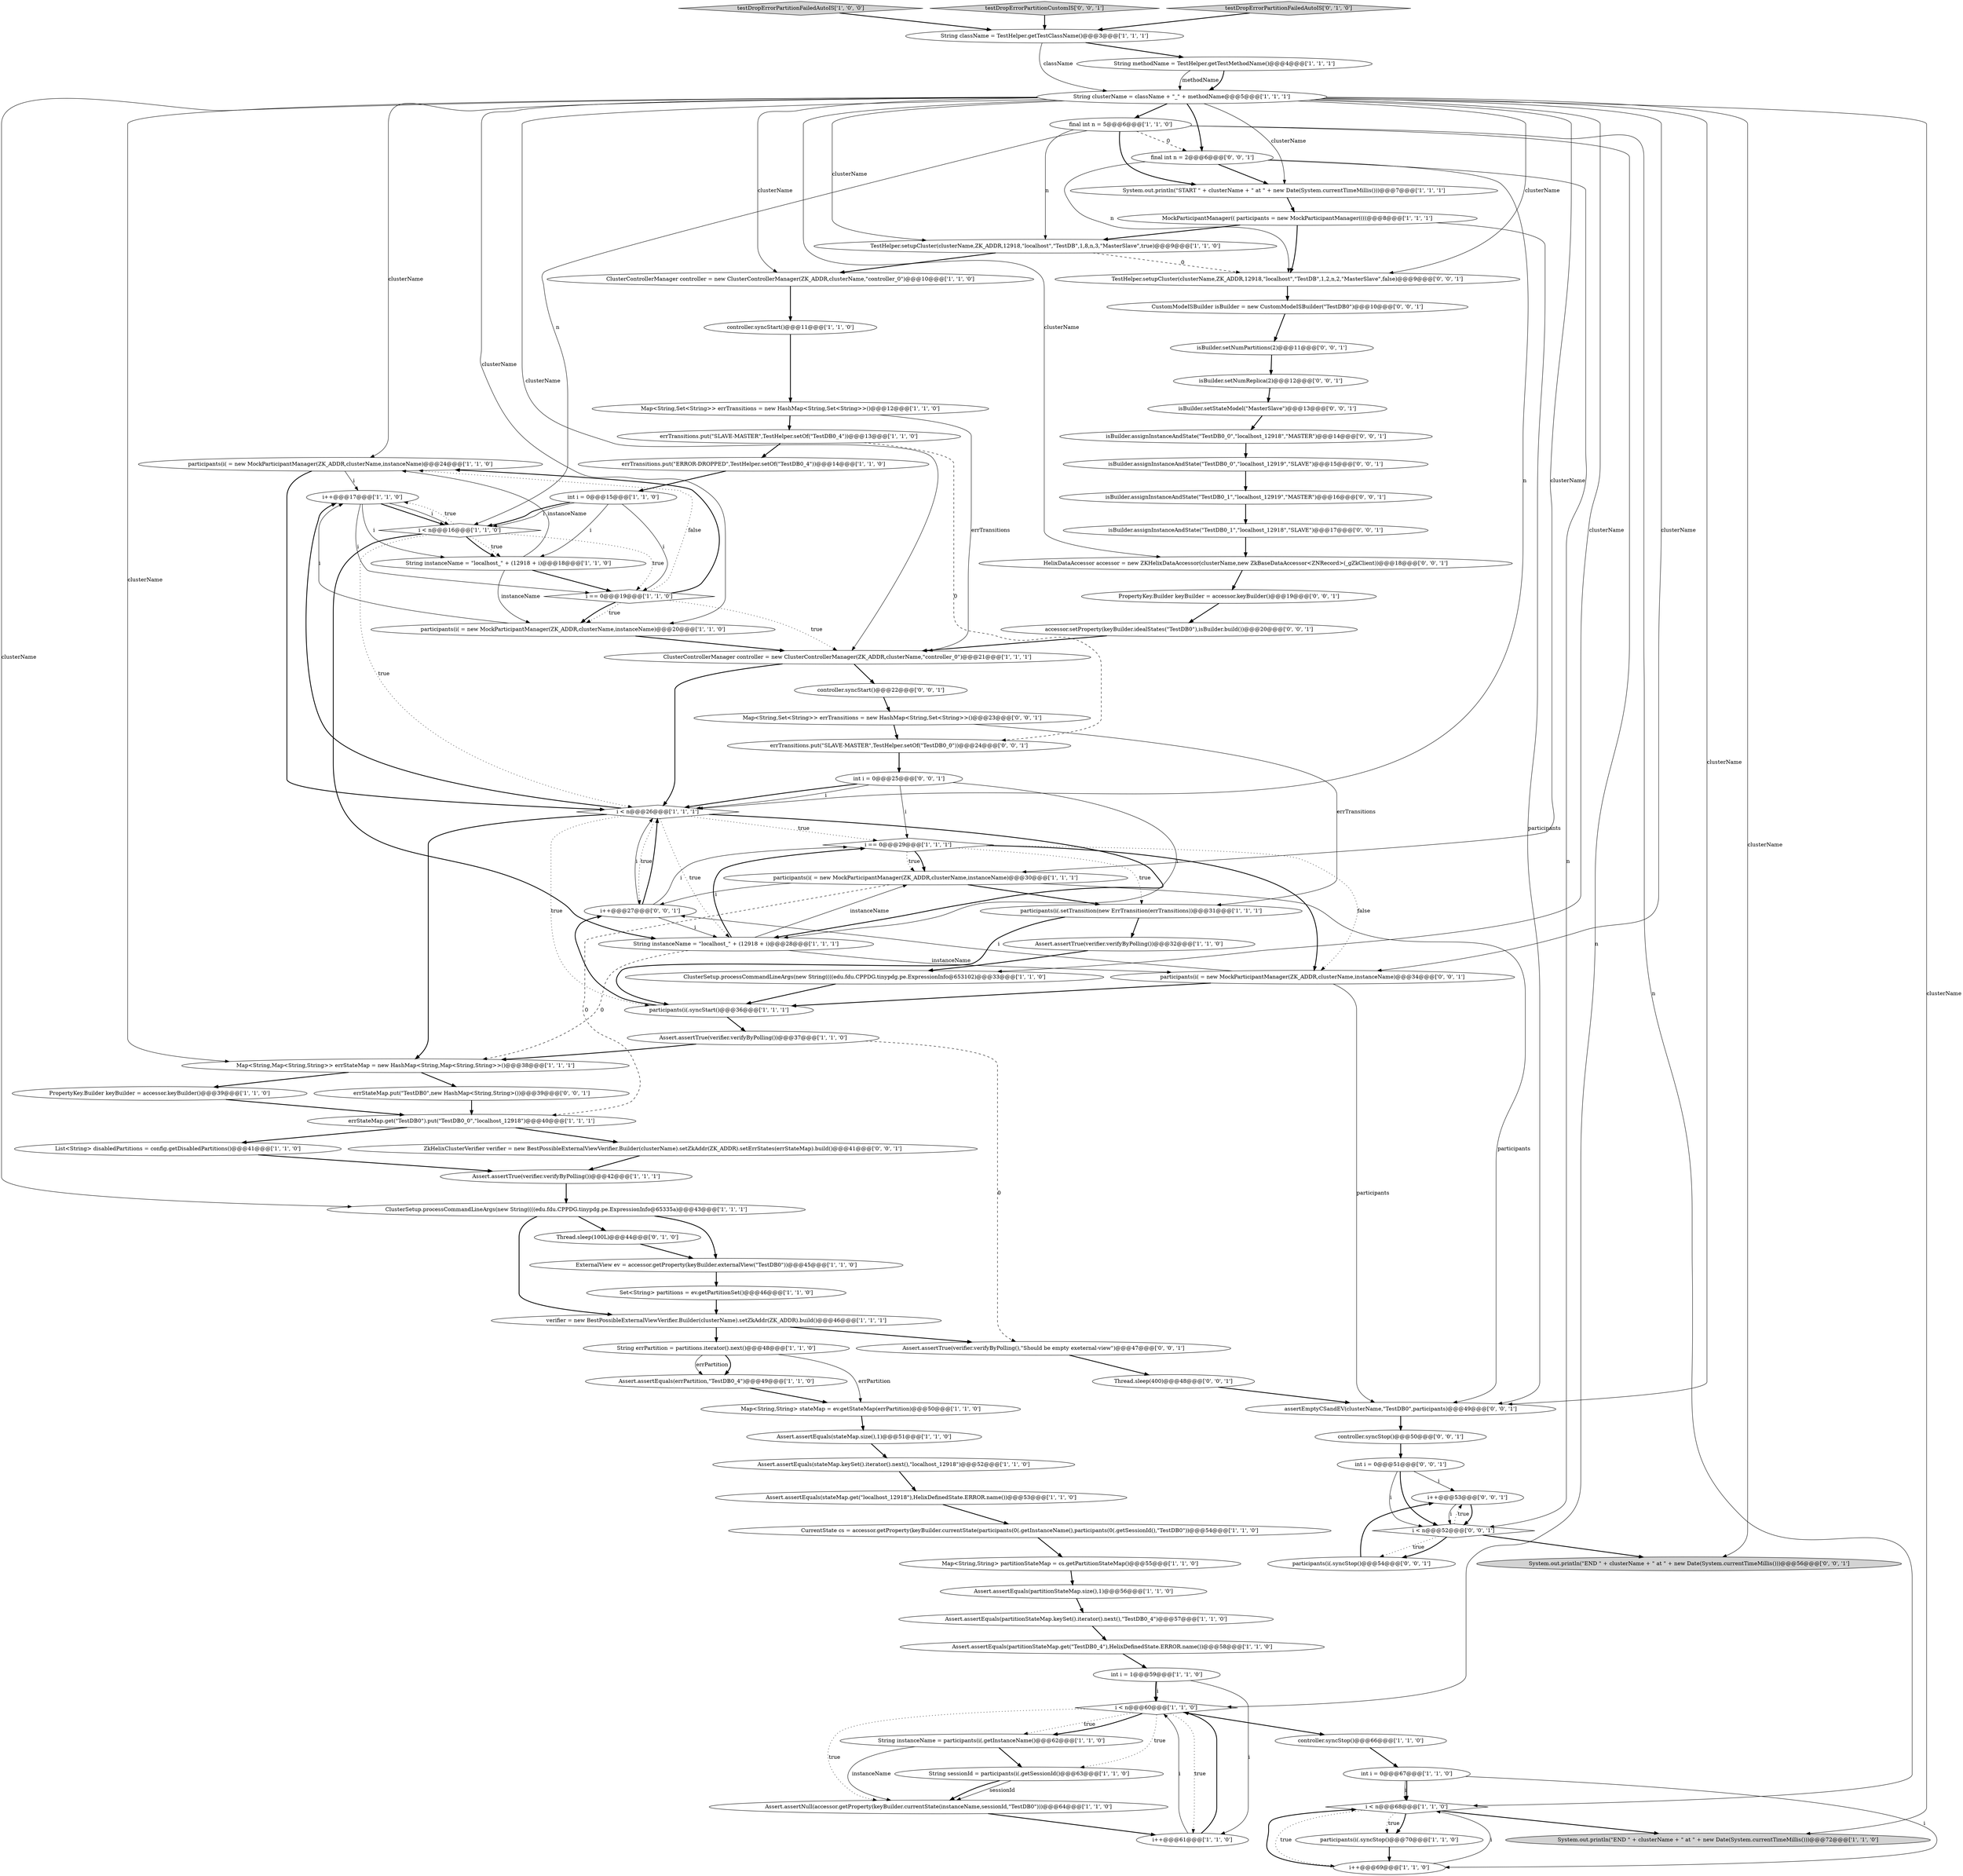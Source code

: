 digraph {
29 [style = filled, label = "Map<String,String> partitionStateMap = cs.getPartitionStateMap()@@@55@@@['1', '1', '0']", fillcolor = white, shape = ellipse image = "AAA0AAABBB1BBB"];
60 [style = filled, label = "testDropErrorPartitionFailedAutoIS['1', '0', '0']", fillcolor = lightgray, shape = diamond image = "AAA0AAABBB1BBB"];
31 [style = filled, label = "participants(i( = new MockParticipantManager(ZK_ADDR,clusterName,instanceName)@@@24@@@['1', '1', '0']", fillcolor = white, shape = ellipse image = "AAA0AAABBB1BBB"];
55 [style = filled, label = "participants(i( = new MockParticipantManager(ZK_ADDR,clusterName,instanceName)@@@30@@@['1', '1', '1']", fillcolor = white, shape = ellipse image = "AAA0AAABBB1BBB"];
78 [style = filled, label = "ZkHelixClusterVerifier verifier = new BestPossibleExternalViewVerifier.Builder(clusterName).setZkAddr(ZK_ADDR).setErrStates(errStateMap).build()@@@41@@@['0', '0', '1']", fillcolor = white, shape = ellipse image = "AAA0AAABBB3BBB"];
20 [style = filled, label = "String instanceName = participants(i(.getInstanceName()@@@62@@@['1', '1', '0']", fillcolor = white, shape = ellipse image = "AAA0AAABBB1BBB"];
37 [style = filled, label = "Map<String,Map<String,String>> errStateMap = new HashMap<String,Map<String,String>>()@@@38@@@['1', '1', '1']", fillcolor = white, shape = ellipse image = "AAA0AAABBB1BBB"];
0 [style = filled, label = "i++@@@17@@@['1', '1', '0']", fillcolor = white, shape = ellipse image = "AAA0AAABBB1BBB"];
15 [style = filled, label = "List<String> disabledPartitions = config.getDisabledPartitions()@@@41@@@['1', '1', '0']", fillcolor = white, shape = ellipse image = "AAA0AAABBB1BBB"];
27 [style = filled, label = "participants(i(.syncStop()@@@70@@@['1', '1', '0']", fillcolor = white, shape = ellipse image = "AAA0AAABBB1BBB"];
24 [style = filled, label = "Map<String,String> stateMap = ev.getStateMap(errPartition)@@@50@@@['1', '1', '0']", fillcolor = white, shape = ellipse image = "AAA0AAABBB1BBB"];
46 [style = filled, label = "errStateMap.get(\"TestDB0\").put(\"TestDB0_0\",\"localhost_12918\")@@@40@@@['1', '1', '1']", fillcolor = white, shape = ellipse image = "AAA0AAABBB1BBB"];
42 [style = filled, label = "participants(i(.syncStart()@@@36@@@['1', '1', '1']", fillcolor = white, shape = ellipse image = "AAA0AAABBB1BBB"];
86 [style = filled, label = "errStateMap.put(\"TestDB0\",new HashMap<String,String>())@@@39@@@['0', '0', '1']", fillcolor = white, shape = ellipse image = "AAA0AAABBB3BBB"];
81 [style = filled, label = "int i = 0@@@25@@@['0', '0', '1']", fillcolor = white, shape = ellipse image = "AAA0AAABBB3BBB"];
25 [style = filled, label = "errTransitions.put(\"SLAVE-MASTER\",TestHelper.setOf(\"TestDB0_4\"))@@@13@@@['1', '1', '0']", fillcolor = white, shape = ellipse image = "AAA0AAABBB1BBB"];
48 [style = filled, label = "ClusterControllerManager controller = new ClusterControllerManager(ZK_ADDR,clusterName,\"controller_0\")@@@10@@@['1', '1', '0']", fillcolor = white, shape = ellipse image = "AAA0AAABBB1BBB"];
73 [style = filled, label = "i++@@@53@@@['0', '0', '1']", fillcolor = white, shape = ellipse image = "AAA0AAABBB3BBB"];
90 [style = filled, label = "participants(i( = new MockParticipantManager(ZK_ADDR,clusterName,instanceName)@@@34@@@['0', '0', '1']", fillcolor = white, shape = ellipse image = "AAA0AAABBB3BBB"];
5 [style = filled, label = "i < n@@@26@@@['1', '1', '1']", fillcolor = white, shape = diamond image = "AAA0AAABBB1BBB"];
67 [style = filled, label = "isBuilder.assignInstanceAndState(\"TestDB0_0\",\"localhost_12918\",\"MASTER\")@@@14@@@['0', '0', '1']", fillcolor = white, shape = ellipse image = "AAA0AAABBB3BBB"];
93 [style = filled, label = "controller.syncStart()@@@22@@@['0', '0', '1']", fillcolor = white, shape = ellipse image = "AAA0AAABBB3BBB"];
70 [style = filled, label = "Assert.assertTrue(verifier.verifyByPolling(),\"Should be empty exeternal-view\")@@@47@@@['0', '0', '1']", fillcolor = white, shape = ellipse image = "AAA0AAABBB3BBB"];
1 [style = filled, label = "int i = 0@@@67@@@['1', '1', '0']", fillcolor = white, shape = ellipse image = "AAA0AAABBB1BBB"];
6 [style = filled, label = "ClusterSetup.processCommandLineArgs(new String((((edu.fdu.CPPDG.tinypdg.pe.ExpressionInfo@65335a)@@@43@@@['1', '1', '1']", fillcolor = white, shape = ellipse image = "AAA0AAABBB1BBB"];
77 [style = filled, label = "final int n = 2@@@6@@@['0', '0', '1']", fillcolor = white, shape = ellipse image = "AAA0AAABBB3BBB"];
64 [style = filled, label = "isBuilder.assignInstanceAndState(\"TestDB0_1\",\"localhost_12918\",\"SLAVE\")@@@17@@@['0', '0', '1']", fillcolor = white, shape = ellipse image = "AAA0AAABBB3BBB"];
43 [style = filled, label = "Assert.assertTrue(verifier.verifyByPolling())@@@42@@@['1', '1', '1']", fillcolor = white, shape = ellipse image = "AAA0AAABBB1BBB"];
66 [style = filled, label = "assertEmptyCSandEV(clusterName,\"TestDB0\",participants)@@@49@@@['0', '0', '1']", fillcolor = white, shape = ellipse image = "AAA0AAABBB3BBB"];
13 [style = filled, label = "String instanceName = \"localhost_\" + (12918 + i)@@@18@@@['1', '1', '0']", fillcolor = white, shape = ellipse image = "AAA0AAABBB1BBB"];
94 [style = filled, label = "i++@@@27@@@['0', '0', '1']", fillcolor = white, shape = ellipse image = "AAA0AAABBB3BBB"];
18 [style = filled, label = "participants(i(.setTransition(new ErrTransition(errTransitions))@@@31@@@['1', '1', '1']", fillcolor = white, shape = ellipse image = "AAA0AAABBB1BBB"];
83 [style = filled, label = "int i = 0@@@51@@@['0', '0', '1']", fillcolor = white, shape = ellipse image = "AAA0AAABBB3BBB"];
87 [style = filled, label = "testDropErrorPartitionCustomIS['0', '0', '1']", fillcolor = lightgray, shape = diamond image = "AAA0AAABBB3BBB"];
80 [style = filled, label = "isBuilder.setStateModel(\"MasterSlave\")@@@13@@@['0', '0', '1']", fillcolor = white, shape = ellipse image = "AAA0AAABBB3BBB"];
89 [style = filled, label = "Map<String,Set<String>> errTransitions = new HashMap<String,Set<String>>()@@@23@@@['0', '0', '1']", fillcolor = white, shape = ellipse image = "AAA0AAABBB3BBB"];
54 [style = filled, label = "i < n@@@68@@@['1', '1', '0']", fillcolor = white, shape = diamond image = "AAA0AAABBB1BBB"];
23 [style = filled, label = "System.out.println(\"END \" + clusterName + \" at \" + new Date(System.currentTimeMillis()))@@@72@@@['1', '1', '0']", fillcolor = lightgray, shape = ellipse image = "AAA0AAABBB1BBB"];
71 [style = filled, label = "TestHelper.setupCluster(clusterName,ZK_ADDR,12918,\"localhost\",\"TestDB\",1,2,n,2,\"MasterSlave\",false)@@@9@@@['0', '0', '1']", fillcolor = white, shape = ellipse image = "AAA0AAABBB3BBB"];
85 [style = filled, label = "isBuilder.assignInstanceAndState(\"TestDB0_0\",\"localhost_12919\",\"SLAVE\")@@@15@@@['0', '0', '1']", fillcolor = white, shape = ellipse image = "AAA0AAABBB3BBB"];
36 [style = filled, label = "i < n@@@16@@@['1', '1', '0']", fillcolor = white, shape = diamond image = "AAA0AAABBB1BBB"];
53 [style = filled, label = "errTransitions.put(\"ERROR-DROPPED\",TestHelper.setOf(\"TestDB0_4\"))@@@14@@@['1', '1', '0']", fillcolor = white, shape = ellipse image = "AAA0AAABBB1BBB"];
8 [style = filled, label = "i++@@@69@@@['1', '1', '0']", fillcolor = white, shape = ellipse image = "AAA0AAABBB1BBB"];
17 [style = filled, label = "Assert.assertEquals(partitionStateMap.keySet().iterator().next(),\"TestDB0_4\")@@@57@@@['1', '1', '0']", fillcolor = white, shape = ellipse image = "AAA0AAABBB1BBB"];
21 [style = filled, label = "String instanceName = \"localhost_\" + (12918 + i)@@@28@@@['1', '1', '1']", fillcolor = white, shape = ellipse image = "AAA0AAABBB1BBB"];
9 [style = filled, label = "int i = 1@@@59@@@['1', '1', '0']", fillcolor = white, shape = ellipse image = "AAA0AAABBB1BBB"];
44 [style = filled, label = "String errPartition = partitions.iterator().next()@@@48@@@['1', '1', '0']", fillcolor = white, shape = ellipse image = "AAA0AAABBB1BBB"];
10 [style = filled, label = "controller.syncStop()@@@66@@@['1', '1', '0']", fillcolor = white, shape = ellipse image = "AAA0AAABBB1BBB"];
52 [style = filled, label = "Assert.assertEquals(stateMap.keySet().iterator().next(),\"localhost_12918\")@@@52@@@['1', '1', '0']", fillcolor = white, shape = ellipse image = "AAA0AAABBB1BBB"];
12 [style = filled, label = "Set<String> partitions = ev.getPartitionSet()@@@46@@@['1', '1', '0']", fillcolor = white, shape = ellipse image = "AAA0AAABBB1BBB"];
76 [style = filled, label = "controller.syncStop()@@@50@@@['0', '0', '1']", fillcolor = white, shape = ellipse image = "AAA0AAABBB3BBB"];
49 [style = filled, label = "TestHelper.setupCluster(clusterName,ZK_ADDR,12918,\"localhost\",\"TestDB\",1,8,n,3,\"MasterSlave\",true)@@@9@@@['1', '1', '0']", fillcolor = white, shape = ellipse image = "AAA0AAABBB1BBB"];
50 [style = filled, label = "Assert.assertEquals(partitionStateMap.size(),1)@@@56@@@['1', '1', '0']", fillcolor = white, shape = ellipse image = "AAA0AAABBB1BBB"];
16 [style = filled, label = "i == 0@@@29@@@['1', '1', '1']", fillcolor = white, shape = diamond image = "AAA0AAABBB1BBB"];
63 [style = filled, label = "Thread.sleep(100L)@@@44@@@['0', '1', '0']", fillcolor = white, shape = ellipse image = "AAA1AAABBB2BBB"];
65 [style = filled, label = "participants(i(.syncStop()@@@54@@@['0', '0', '1']", fillcolor = white, shape = ellipse image = "AAA0AAABBB3BBB"];
3 [style = filled, label = "int i = 0@@@15@@@['1', '1', '0']", fillcolor = white, shape = ellipse image = "AAA0AAABBB1BBB"];
4 [style = filled, label = "Assert.assertEquals(stateMap.size(),1)@@@51@@@['1', '1', '0']", fillcolor = white, shape = ellipse image = "AAA0AAABBB1BBB"];
47 [style = filled, label = "ExternalView ev = accessor.getProperty(keyBuilder.externalView(\"TestDB0\"))@@@45@@@['1', '1', '0']", fillcolor = white, shape = ellipse image = "AAA0AAABBB1BBB"];
35 [style = filled, label = "participants(i( = new MockParticipantManager(ZK_ADDR,clusterName,instanceName)@@@20@@@['1', '1', '0']", fillcolor = white, shape = ellipse image = "AAA0AAABBB1BBB"];
40 [style = filled, label = "Assert.assertEquals(errPartition,\"TestDB0_4\")@@@49@@@['1', '1', '0']", fillcolor = white, shape = ellipse image = "AAA0AAABBB1BBB"];
33 [style = filled, label = "System.out.println(\"START \" + clusterName + \" at \" + new Date(System.currentTimeMillis()))@@@7@@@['1', '1', '1']", fillcolor = white, shape = ellipse image = "AAA0AAABBB1BBB"];
58 [style = filled, label = "ClusterControllerManager controller = new ClusterControllerManager(ZK_ADDR,clusterName,\"controller_0\")@@@21@@@['1', '1', '1']", fillcolor = white, shape = ellipse image = "AAA0AAABBB1BBB"];
41 [style = filled, label = "controller.syncStart()@@@11@@@['1', '1', '0']", fillcolor = white, shape = ellipse image = "AAA0AAABBB1BBB"];
74 [style = filled, label = "errTransitions.put(\"SLAVE-MASTER\",TestHelper.setOf(\"TestDB0_0\"))@@@24@@@['0', '0', '1']", fillcolor = white, shape = ellipse image = "AAA0AAABBB3BBB"];
72 [style = filled, label = "accessor.setProperty(keyBuilder.idealStates(\"TestDB0\"),isBuilder.build())@@@20@@@['0', '0', '1']", fillcolor = white, shape = ellipse image = "AAA0AAABBB3BBB"];
26 [style = filled, label = "ClusterSetup.processCommandLineArgs(new String((((edu.fdu.CPPDG.tinypdg.pe.ExpressionInfo@653102)@@@33@@@['1', '1', '0']", fillcolor = white, shape = ellipse image = "AAA0AAABBB1BBB"];
7 [style = filled, label = "String sessionId = participants(i(.getSessionId()@@@63@@@['1', '1', '0']", fillcolor = white, shape = ellipse image = "AAA0AAABBB1BBB"];
69 [style = filled, label = "PropertyKey.Builder keyBuilder = accessor.keyBuilder()@@@19@@@['0', '0', '1']", fillcolor = white, shape = ellipse image = "AAA0AAABBB3BBB"];
68 [style = filled, label = "isBuilder.assignInstanceAndState(\"TestDB0_1\",\"localhost_12919\",\"MASTER\")@@@16@@@['0', '0', '1']", fillcolor = white, shape = ellipse image = "AAA0AAABBB3BBB"];
30 [style = filled, label = "String clusterName = className + \"_\" + methodName@@@5@@@['1', '1', '1']", fillcolor = white, shape = ellipse image = "AAA0AAABBB1BBB"];
32 [style = filled, label = "verifier = new BestPossibleExternalViewVerifier.Builder(clusterName).setZkAddr(ZK_ADDR).build()@@@46@@@['1', '1', '1']", fillcolor = white, shape = ellipse image = "AAA0AAABBB1BBB"];
2 [style = filled, label = "i < n@@@60@@@['1', '1', '0']", fillcolor = white, shape = diamond image = "AAA0AAABBB1BBB"];
92 [style = filled, label = "CustomModeISBuilder isBuilder = new CustomModeISBuilder(\"TestDB0\")@@@10@@@['0', '0', '1']", fillcolor = white, shape = ellipse image = "AAA0AAABBB3BBB"];
88 [style = filled, label = "HelixDataAccessor accessor = new ZKHelixDataAccessor(clusterName,new ZkBaseDataAccessor<ZNRecord>(_gZkClient))@@@18@@@['0', '0', '1']", fillcolor = white, shape = ellipse image = "AAA0AAABBB3BBB"];
28 [style = filled, label = "final int n = 5@@@6@@@['1', '1', '0']", fillcolor = white, shape = ellipse image = "AAA0AAABBB1BBB"];
45 [style = filled, label = "CurrentState cs = accessor.getProperty(keyBuilder.currentState(participants(0(.getInstanceName(),participants(0(.getSessionId(),\"TestDB0\"))@@@54@@@['1', '1', '0']", fillcolor = white, shape = ellipse image = "AAA0AAABBB1BBB"];
91 [style = filled, label = "isBuilder.setNumReplica(2)@@@12@@@['0', '0', '1']", fillcolor = white, shape = ellipse image = "AAA0AAABBB3BBB"];
75 [style = filled, label = "i < n@@@52@@@['0', '0', '1']", fillcolor = white, shape = diamond image = "AAA0AAABBB3BBB"];
14 [style = filled, label = "String className = TestHelper.getTestClassName()@@@3@@@['1', '1', '1']", fillcolor = white, shape = ellipse image = "AAA0AAABBB1BBB"];
22 [style = filled, label = "Assert.assertTrue(verifier.verifyByPolling())@@@37@@@['1', '1', '0']", fillcolor = white, shape = ellipse image = "AAA0AAABBB1BBB"];
11 [style = filled, label = "String methodName = TestHelper.getTestMethodName()@@@4@@@['1', '1', '1']", fillcolor = white, shape = ellipse image = "AAA0AAABBB1BBB"];
51 [style = filled, label = "Map<String,Set<String>> errTransitions = new HashMap<String,Set<String>>()@@@12@@@['1', '1', '0']", fillcolor = white, shape = ellipse image = "AAA0AAABBB1BBB"];
34 [style = filled, label = "Assert.assertEquals(stateMap.get(\"localhost_12918\"),HelixDefinedState.ERROR.name())@@@53@@@['1', '1', '0']", fillcolor = white, shape = ellipse image = "AAA0AAABBB1BBB"];
62 [style = filled, label = "testDropErrorPartitionFailedAutoIS['0', '1', '0']", fillcolor = lightgray, shape = diamond image = "AAA0AAABBB2BBB"];
38 [style = filled, label = "Assert.assertEquals(partitionStateMap.get(\"TestDB0_4\"),HelixDefinedState.ERROR.name())@@@58@@@['1', '1', '0']", fillcolor = white, shape = ellipse image = "AAA0AAABBB1BBB"];
57 [style = filled, label = "MockParticipantManager(( participants = new MockParticipantManager((((@@@8@@@['1', '1', '1']", fillcolor = white, shape = ellipse image = "AAA0AAABBB1BBB"];
84 [style = filled, label = "System.out.println(\"END \" + clusterName + \" at \" + new Date(System.currentTimeMillis()))@@@56@@@['0', '0', '1']", fillcolor = lightgray, shape = ellipse image = "AAA0AAABBB3BBB"];
82 [style = filled, label = "Thread.sleep(400)@@@48@@@['0', '0', '1']", fillcolor = white, shape = ellipse image = "AAA0AAABBB3BBB"];
61 [style = filled, label = "Assert.assertTrue(verifier.verifyByPolling())@@@32@@@['1', '1', '0']", fillcolor = white, shape = ellipse image = "AAA0AAABBB1BBB"];
19 [style = filled, label = "PropertyKey.Builder keyBuilder = accessor.keyBuilder()@@@39@@@['1', '1', '0']", fillcolor = white, shape = ellipse image = "AAA0AAABBB1BBB"];
39 [style = filled, label = "i == 0@@@19@@@['1', '1', '0']", fillcolor = white, shape = diamond image = "AAA0AAABBB1BBB"];
59 [style = filled, label = "Assert.assertNull(accessor.getProperty(keyBuilder.currentState(instanceName,sessionId,\"TestDB0\")))@@@64@@@['1', '1', '0']", fillcolor = white, shape = ellipse image = "AAA0AAABBB1BBB"];
79 [style = filled, label = "isBuilder.setNumPartitions(2)@@@11@@@['0', '0', '1']", fillcolor = white, shape = ellipse image = "AAA0AAABBB3BBB"];
56 [style = filled, label = "i++@@@61@@@['1', '1', '0']", fillcolor = white, shape = ellipse image = "AAA0AAABBB1BBB"];
30->66 [style = solid, label="clusterName"];
59->56 [style = bold, label=""];
77->33 [style = bold, label=""];
56->2 [style = solid, label="i"];
83->75 [style = solid, label="i"];
73->75 [style = bold, label=""];
79->91 [style = bold, label=""];
53->3 [style = bold, label=""];
20->7 [style = bold, label=""];
51->58 [style = solid, label="errTransitions"];
46->78 [style = bold, label=""];
30->48 [style = solid, label="clusterName"];
25->74 [style = dashed, label="0"];
55->18 [style = bold, label=""];
16->18 [style = dotted, label="true"];
55->66 [style = solid, label="participants"];
2->10 [style = bold, label=""];
81->5 [style = solid, label="i"];
14->11 [style = bold, label=""];
94->16 [style = solid, label="i"];
2->56 [style = dotted, label="true"];
64->88 [style = bold, label=""];
3->36 [style = solid, label="i"];
39->58 [style = dotted, label="true"];
11->30 [style = solid, label="methodName"];
69->72 [style = bold, label=""];
36->21 [style = bold, label=""];
8->54 [style = solid, label="i"];
41->51 [style = bold, label=""];
12->32 [style = bold, label=""];
28->2 [style = solid, label="n"];
37->19 [style = bold, label=""];
71->92 [style = bold, label=""];
6->32 [style = bold, label=""];
9->56 [style = solid, label="i"];
66->76 [style = bold, label=""];
75->84 [style = bold, label=""];
1->54 [style = solid, label="i"];
54->27 [style = bold, label=""];
30->6 [style = solid, label="clusterName"];
75->65 [style = dotted, label="true"];
28->49 [style = solid, label="n"];
49->71 [style = dashed, label="0"];
19->46 [style = bold, label=""];
67->85 [style = bold, label=""];
50->17 [style = bold, label=""];
39->31 [style = bold, label=""];
30->33 [style = solid, label="clusterName"];
65->73 [style = bold, label=""];
89->74 [style = bold, label=""];
30->90 [style = solid, label="clusterName"];
29->50 [style = bold, label=""];
13->39 [style = bold, label=""];
43->6 [style = bold, label=""];
55->46 [style = dashed, label="0"];
6->63 [style = bold, label=""];
13->31 [style = solid, label="instanceName"];
26->42 [style = bold, label=""];
88->69 [style = bold, label=""];
5->21 [style = dotted, label="true"];
39->35 [style = bold, label=""];
15->43 [style = bold, label=""];
42->94 [style = bold, label=""];
16->90 [style = dotted, label="false"];
3->39 [style = solid, label="i"];
89->18 [style = solid, label="errTransitions"];
0->39 [style = solid, label="i"];
5->94 [style = dotted, label="true"];
87->14 [style = bold, label=""];
7->59 [style = solid, label="sessionId"];
57->71 [style = bold, label=""];
82->66 [style = bold, label=""];
35->58 [style = bold, label=""];
38->9 [style = bold, label=""];
77->5 [style = solid, label="n"];
5->37 [style = bold, label=""];
11->30 [style = bold, label=""];
74->81 [style = bold, label=""];
28->77 [style = dashed, label="0"];
27->8 [style = bold, label=""];
45->29 [style = bold, label=""];
0->36 [style = bold, label=""];
62->14 [style = bold, label=""];
60->14 [style = bold, label=""];
28->33 [style = bold, label=""];
57->49 [style = bold, label=""];
1->54 [style = bold, label=""];
4->52 [style = bold, label=""];
31->5 [style = bold, label=""];
85->68 [style = bold, label=""];
83->75 [style = bold, label=""];
5->42 [style = dotted, label="true"];
18->61 [style = bold, label=""];
30->28 [style = bold, label=""];
30->77 [style = bold, label=""];
44->24 [style = solid, label="errPartition"];
90->66 [style = solid, label="participants"];
22->70 [style = dashed, label="0"];
73->75 [style = solid, label="i"];
76->83 [style = bold, label=""];
75->73 [style = dotted, label="true"];
42->22 [style = bold, label=""];
7->59 [style = bold, label=""];
44->40 [style = bold, label=""];
5->16 [style = dotted, label="true"];
13->35 [style = solid, label="instanceName"];
58->93 [style = bold, label=""];
37->86 [style = bold, label=""];
36->13 [style = dotted, label="true"];
21->37 [style = dashed, label="0"];
16->55 [style = dotted, label="true"];
92->79 [style = bold, label=""];
21->16 [style = bold, label=""];
24->4 [style = bold, label=""];
34->45 [style = bold, label=""];
0->36 [style = solid, label="i"];
30->55 [style = solid, label="clusterName"];
86->46 [style = bold, label=""];
44->40 [style = solid, label="errPartition"];
78->43 [style = bold, label=""];
70->82 [style = bold, label=""];
91->80 [style = bold, label=""];
10->1 [style = bold, label=""];
20->59 [style = solid, label="instanceName"];
93->89 [style = bold, label=""];
5->21 [style = bold, label=""];
28->54 [style = solid, label="n"];
36->39 [style = dotted, label="true"];
30->71 [style = solid, label="clusterName"];
94->5 [style = bold, label=""];
30->58 [style = solid, label="clusterName"];
3->36 [style = bold, label=""];
49->48 [style = bold, label=""];
39->35 [style = dotted, label="true"];
77->75 [style = solid, label="n"];
30->37 [style = solid, label="clusterName"];
40->24 [style = bold, label=""];
8->54 [style = bold, label=""];
80->67 [style = bold, label=""];
83->73 [style = solid, label="i"];
54->8 [style = dotted, label="true"];
36->5 [style = dotted, label="true"];
72->58 [style = bold, label=""];
30->31 [style = solid, label="clusterName"];
36->0 [style = dotted, label="true"];
32->70 [style = bold, label=""];
16->55 [style = bold, label=""];
75->65 [style = bold, label=""];
1->8 [style = solid, label="i"];
21->55 [style = solid, label="instanceName"];
18->42 [style = bold, label=""];
30->88 [style = solid, label="clusterName"];
51->25 [style = bold, label=""];
90->42 [style = bold, label=""];
17->38 [style = bold, label=""];
16->90 [style = bold, label=""];
55->94 [style = solid, label="i"];
61->26 [style = bold, label=""];
81->5 [style = bold, label=""];
30->26 [style = solid, label="clusterName"];
9->2 [style = bold, label=""];
2->20 [style = dotted, label="true"];
6->47 [style = bold, label=""];
68->64 [style = bold, label=""];
63->47 [style = bold, label=""];
30->35 [style = solid, label="clusterName"];
39->31 [style = dotted, label="false"];
28->36 [style = solid, label="n"];
25->53 [style = bold, label=""];
48->41 [style = bold, label=""];
31->0 [style = solid, label="i"];
57->66 [style = solid, label="participants"];
81->16 [style = solid, label="i"];
56->2 [style = bold, label=""];
2->59 [style = dotted, label="true"];
5->0 [style = bold, label=""];
58->5 [style = bold, label=""];
21->90 [style = solid, label="instanceName"];
30->23 [style = solid, label="clusterName"];
36->13 [style = bold, label=""];
46->15 [style = bold, label=""];
54->23 [style = bold, label=""];
30->49 [style = solid, label="clusterName"];
2->20 [style = bold, label=""];
35->0 [style = solid, label="i"];
54->27 [style = dotted, label="true"];
30->84 [style = solid, label="clusterName"];
77->71 [style = solid, label="n"];
3->13 [style = solid, label="i"];
9->2 [style = solid, label="i"];
90->94 [style = solid, label="i"];
81->21 [style = solid, label="i"];
94->21 [style = solid, label="i"];
47->12 [style = bold, label=""];
32->44 [style = bold, label=""];
94->5 [style = solid, label="i"];
0->13 [style = solid, label="i"];
52->34 [style = bold, label=""];
14->30 [style = solid, label="className"];
2->7 [style = dotted, label="true"];
22->37 [style = bold, label=""];
33->57 [style = bold, label=""];
}
